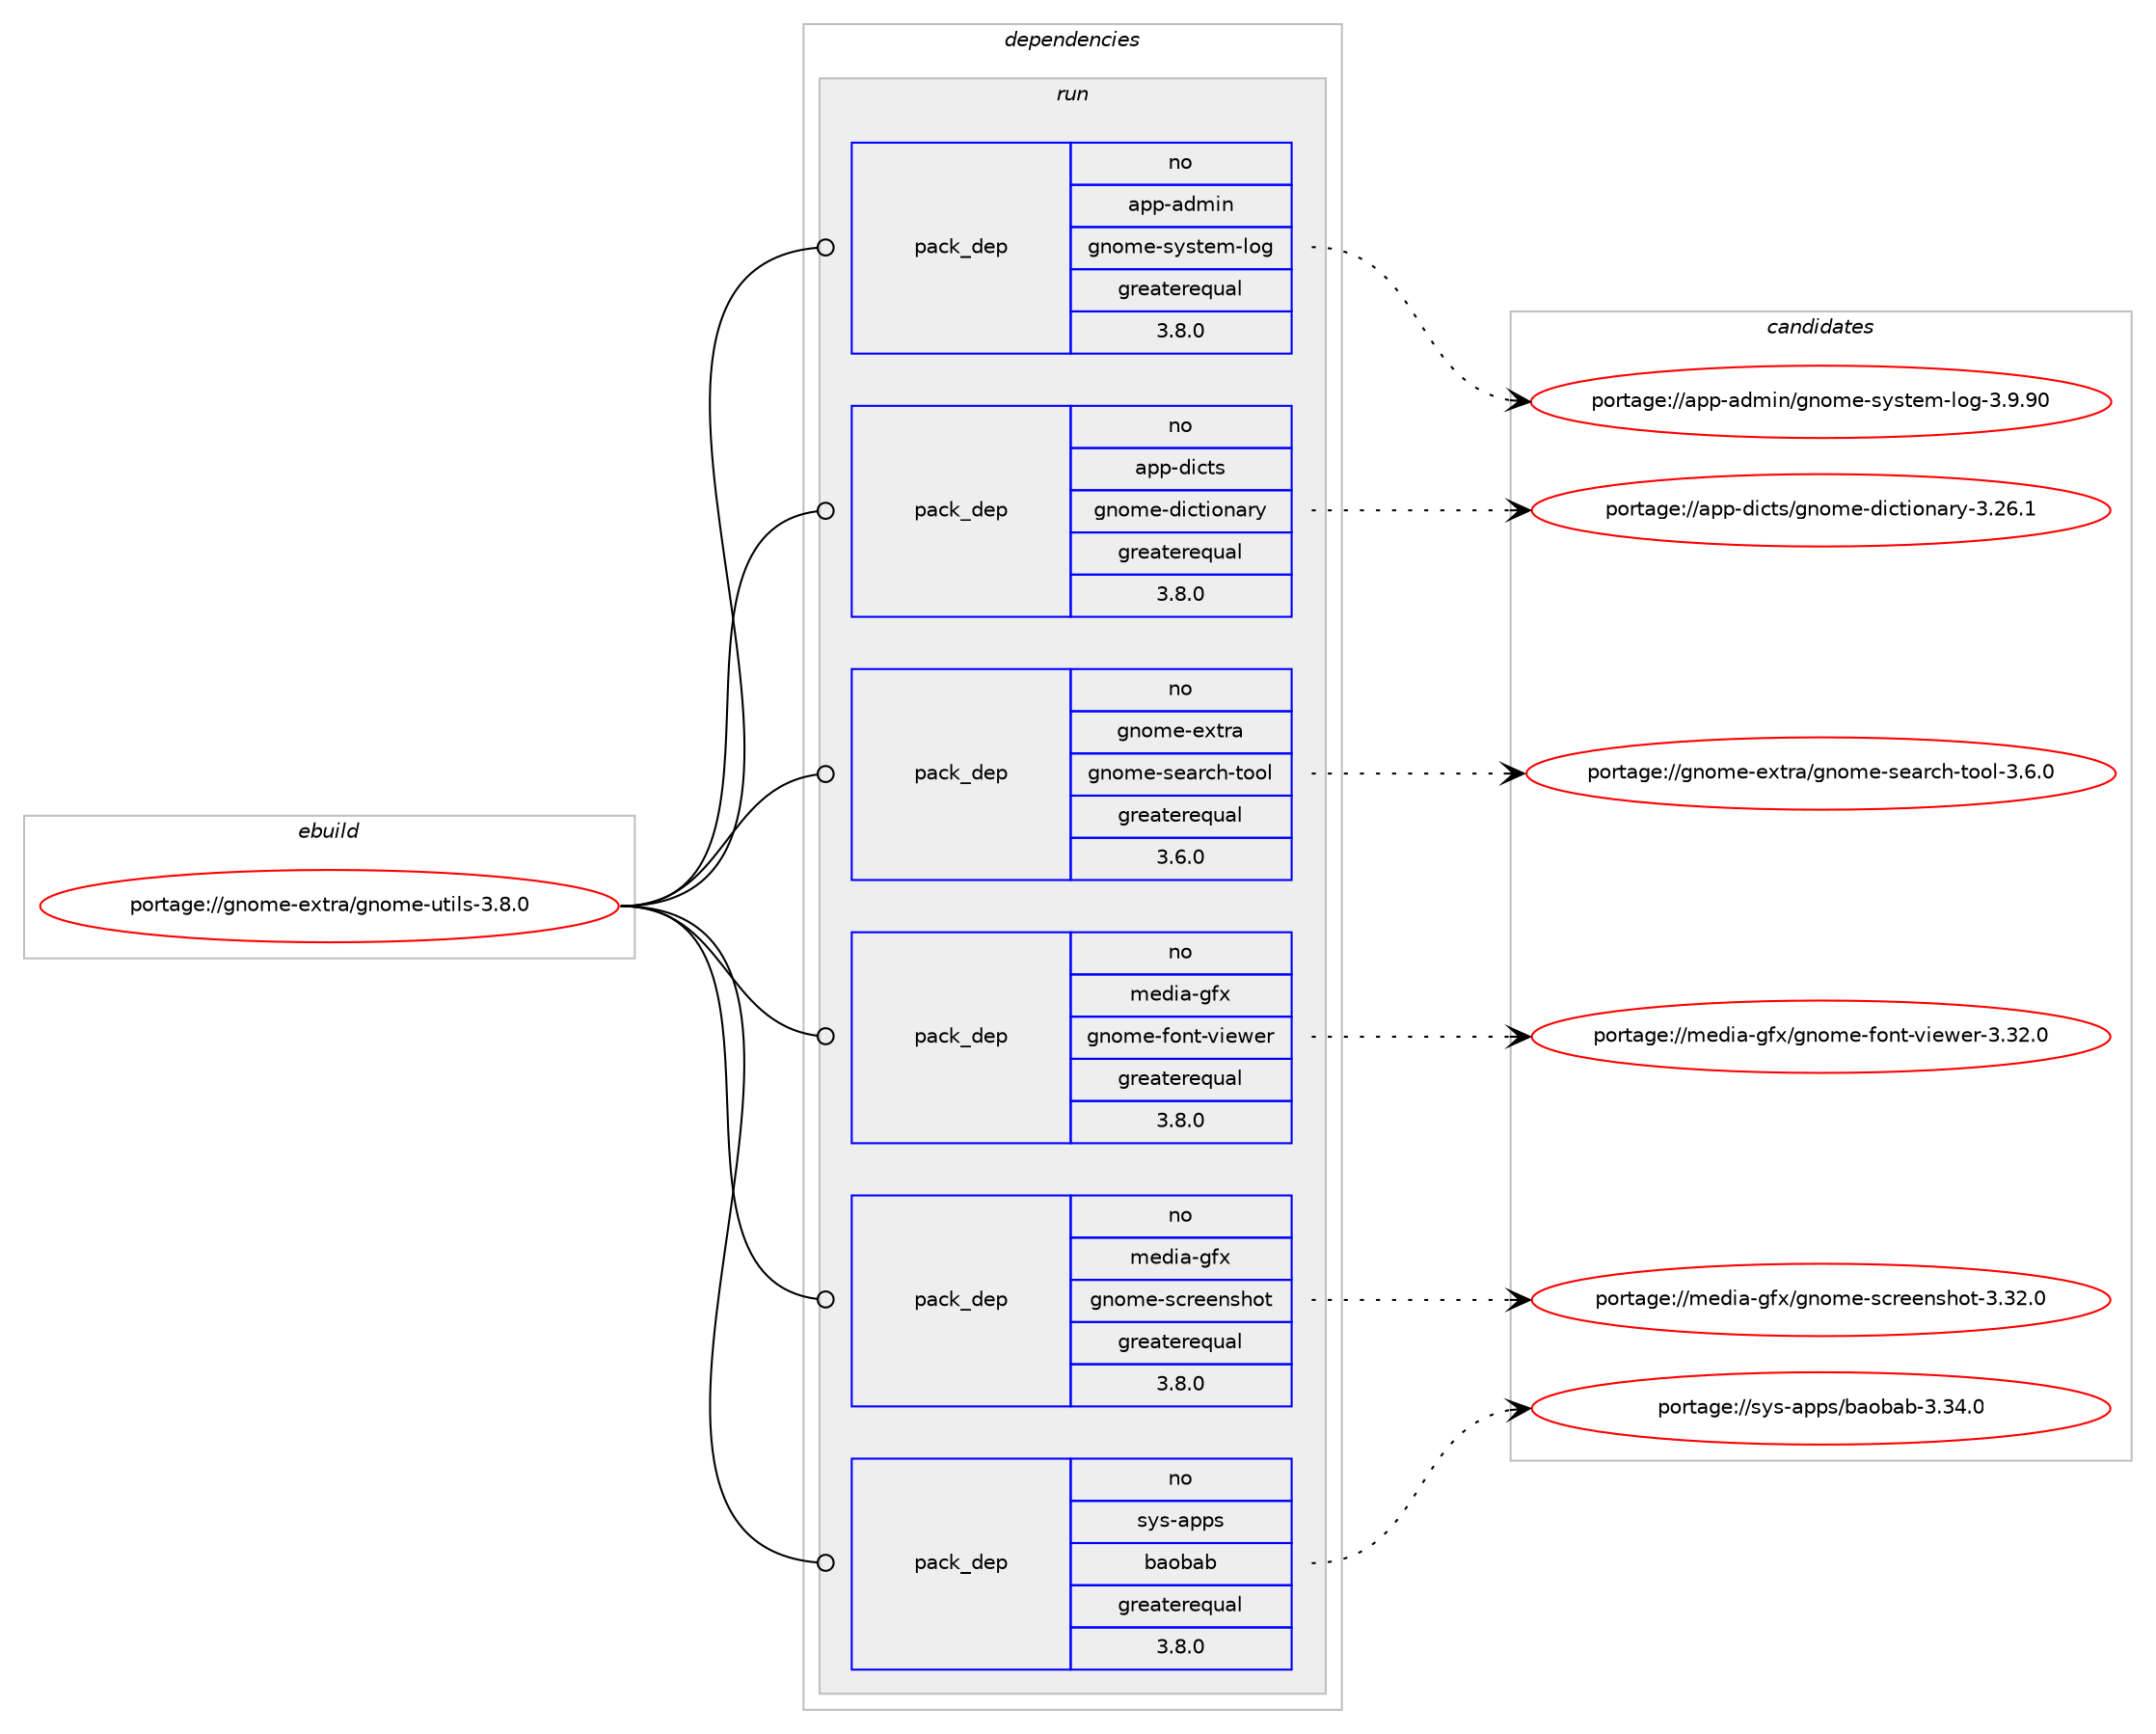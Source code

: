 digraph prolog {

# *************
# Graph options
# *************

newrank=true;
concentrate=true;
compound=true;
graph [rankdir=LR,fontname=Helvetica,fontsize=10,ranksep=1.5];#, ranksep=2.5, nodesep=0.2];
edge  [arrowhead=vee];
node  [fontname=Helvetica,fontsize=10];

# **********
# The ebuild
# **********

subgraph cluster_leftcol {
color=gray;
label=<<i>ebuild</i>>;
id [label="portage://gnome-extra/gnome-utils-3.8.0", color=red, width=4, href="../gnome-extra/gnome-utils-3.8.0.svg"];
}

# ****************
# The dependencies
# ****************

subgraph cluster_midcol {
color=gray;
label=<<i>dependencies</i>>;
subgraph cluster_compile {
fillcolor="#eeeeee";
style=filled;
label=<<i>compile</i>>;
}
subgraph cluster_compileandrun {
fillcolor="#eeeeee";
style=filled;
label=<<i>compile and run</i>>;
}
subgraph cluster_run {
fillcolor="#eeeeee";
style=filled;
label=<<i>run</i>>;
subgraph pack212339 {
dependency274269 [label=<<TABLE BORDER="0" CELLBORDER="1" CELLSPACING="0" CELLPADDING="4" WIDTH="220"><TR><TD ROWSPAN="6" CELLPADDING="30">pack_dep</TD></TR><TR><TD WIDTH="110">no</TD></TR><TR><TD>app-admin</TD></TR><TR><TD>gnome-system-log</TD></TR><TR><TD>greaterequal</TD></TR><TR><TD>3.8.0</TD></TR></TABLE>>, shape=none, color=blue];
}
id:e -> dependency274269:w [weight=20,style="solid",arrowhead="odot"];
subgraph pack212340 {
dependency274270 [label=<<TABLE BORDER="0" CELLBORDER="1" CELLSPACING="0" CELLPADDING="4" WIDTH="220"><TR><TD ROWSPAN="6" CELLPADDING="30">pack_dep</TD></TR><TR><TD WIDTH="110">no</TD></TR><TR><TD>app-dicts</TD></TR><TR><TD>gnome-dictionary</TD></TR><TR><TD>greaterequal</TD></TR><TR><TD>3.8.0</TD></TR></TABLE>>, shape=none, color=blue];
}
id:e -> dependency274270:w [weight=20,style="solid",arrowhead="odot"];
subgraph pack212341 {
dependency274271 [label=<<TABLE BORDER="0" CELLBORDER="1" CELLSPACING="0" CELLPADDING="4" WIDTH="220"><TR><TD ROWSPAN="6" CELLPADDING="30">pack_dep</TD></TR><TR><TD WIDTH="110">no</TD></TR><TR><TD>gnome-extra</TD></TR><TR><TD>gnome-search-tool</TD></TR><TR><TD>greaterequal</TD></TR><TR><TD>3.6.0</TD></TR></TABLE>>, shape=none, color=blue];
}
id:e -> dependency274271:w [weight=20,style="solid",arrowhead="odot"];
subgraph pack212342 {
dependency274272 [label=<<TABLE BORDER="0" CELLBORDER="1" CELLSPACING="0" CELLPADDING="4" WIDTH="220"><TR><TD ROWSPAN="6" CELLPADDING="30">pack_dep</TD></TR><TR><TD WIDTH="110">no</TD></TR><TR><TD>media-gfx</TD></TR><TR><TD>gnome-font-viewer</TD></TR><TR><TD>greaterequal</TD></TR><TR><TD>3.8.0</TD></TR></TABLE>>, shape=none, color=blue];
}
id:e -> dependency274272:w [weight=20,style="solid",arrowhead="odot"];
subgraph pack212343 {
dependency274273 [label=<<TABLE BORDER="0" CELLBORDER="1" CELLSPACING="0" CELLPADDING="4" WIDTH="220"><TR><TD ROWSPAN="6" CELLPADDING="30">pack_dep</TD></TR><TR><TD WIDTH="110">no</TD></TR><TR><TD>media-gfx</TD></TR><TR><TD>gnome-screenshot</TD></TR><TR><TD>greaterequal</TD></TR><TR><TD>3.8.0</TD></TR></TABLE>>, shape=none, color=blue];
}
id:e -> dependency274273:w [weight=20,style="solid",arrowhead="odot"];
subgraph pack212344 {
dependency274274 [label=<<TABLE BORDER="0" CELLBORDER="1" CELLSPACING="0" CELLPADDING="4" WIDTH="220"><TR><TD ROWSPAN="6" CELLPADDING="30">pack_dep</TD></TR><TR><TD WIDTH="110">no</TD></TR><TR><TD>sys-apps</TD></TR><TR><TD>baobab</TD></TR><TR><TD>greaterequal</TD></TR><TR><TD>3.8.0</TD></TR></TABLE>>, shape=none, color=blue];
}
id:e -> dependency274274:w [weight=20,style="solid",arrowhead="odot"];
}
}

# **************
# The candidates
# **************

subgraph cluster_choices {
rank=same;
color=gray;
label=<<i>candidates</i>>;

subgraph choice212339 {
color=black;
nodesep=1;
choice97112112459710010910511047103110111109101451151211151161011094510811110345514657465748 [label="portage://app-admin/gnome-system-log-3.9.90", color=red, width=4,href="../app-admin/gnome-system-log-3.9.90.svg"];
dependency274269:e -> choice97112112459710010910511047103110111109101451151211151161011094510811110345514657465748:w [style=dotted,weight="100"];
}
subgraph choice212340 {
color=black;
nodesep=1;
choice9711211245100105991161154710311011110910145100105991161051111109711412145514650544649 [label="portage://app-dicts/gnome-dictionary-3.26.1", color=red, width=4,href="../app-dicts/gnome-dictionary-3.26.1.svg"];
dependency274270:e -> choice9711211245100105991161154710311011110910145100105991161051111109711412145514650544649:w [style=dotted,weight="100"];
}
subgraph choice212341 {
color=black;
nodesep=1;
choice10311011110910145101120116114974710311011110910145115101971149910445116111111108455146544648 [label="portage://gnome-extra/gnome-search-tool-3.6.0", color=red, width=4,href="../gnome-extra/gnome-search-tool-3.6.0.svg"];
dependency274271:e -> choice10311011110910145101120116114974710311011110910145115101971149910445116111111108455146544648:w [style=dotted,weight="100"];
}
subgraph choice212342 {
color=black;
nodesep=1;
choice109101100105974510310212047103110111109101451021111101164511810510111910111445514651504648 [label="portage://media-gfx/gnome-font-viewer-3.32.0", color=red, width=4,href="../media-gfx/gnome-font-viewer-3.32.0.svg"];
dependency274272:e -> choice109101100105974510310212047103110111109101451021111101164511810510111910111445514651504648:w [style=dotted,weight="100"];
}
subgraph choice212343 {
color=black;
nodesep=1;
choice109101100105974510310212047103110111109101451159911410110111011510411111645514651504648 [label="portage://media-gfx/gnome-screenshot-3.32.0", color=red, width=4,href="../media-gfx/gnome-screenshot-3.32.0.svg"];
dependency274273:e -> choice109101100105974510310212047103110111109101451159911410110111011510411111645514651504648:w [style=dotted,weight="100"];
}
subgraph choice212344 {
color=black;
nodesep=1;
choice115121115459711211211547989711198979845514651524648 [label="portage://sys-apps/baobab-3.34.0", color=red, width=4,href="../sys-apps/baobab-3.34.0.svg"];
dependency274274:e -> choice115121115459711211211547989711198979845514651524648:w [style=dotted,weight="100"];
}
}

}
